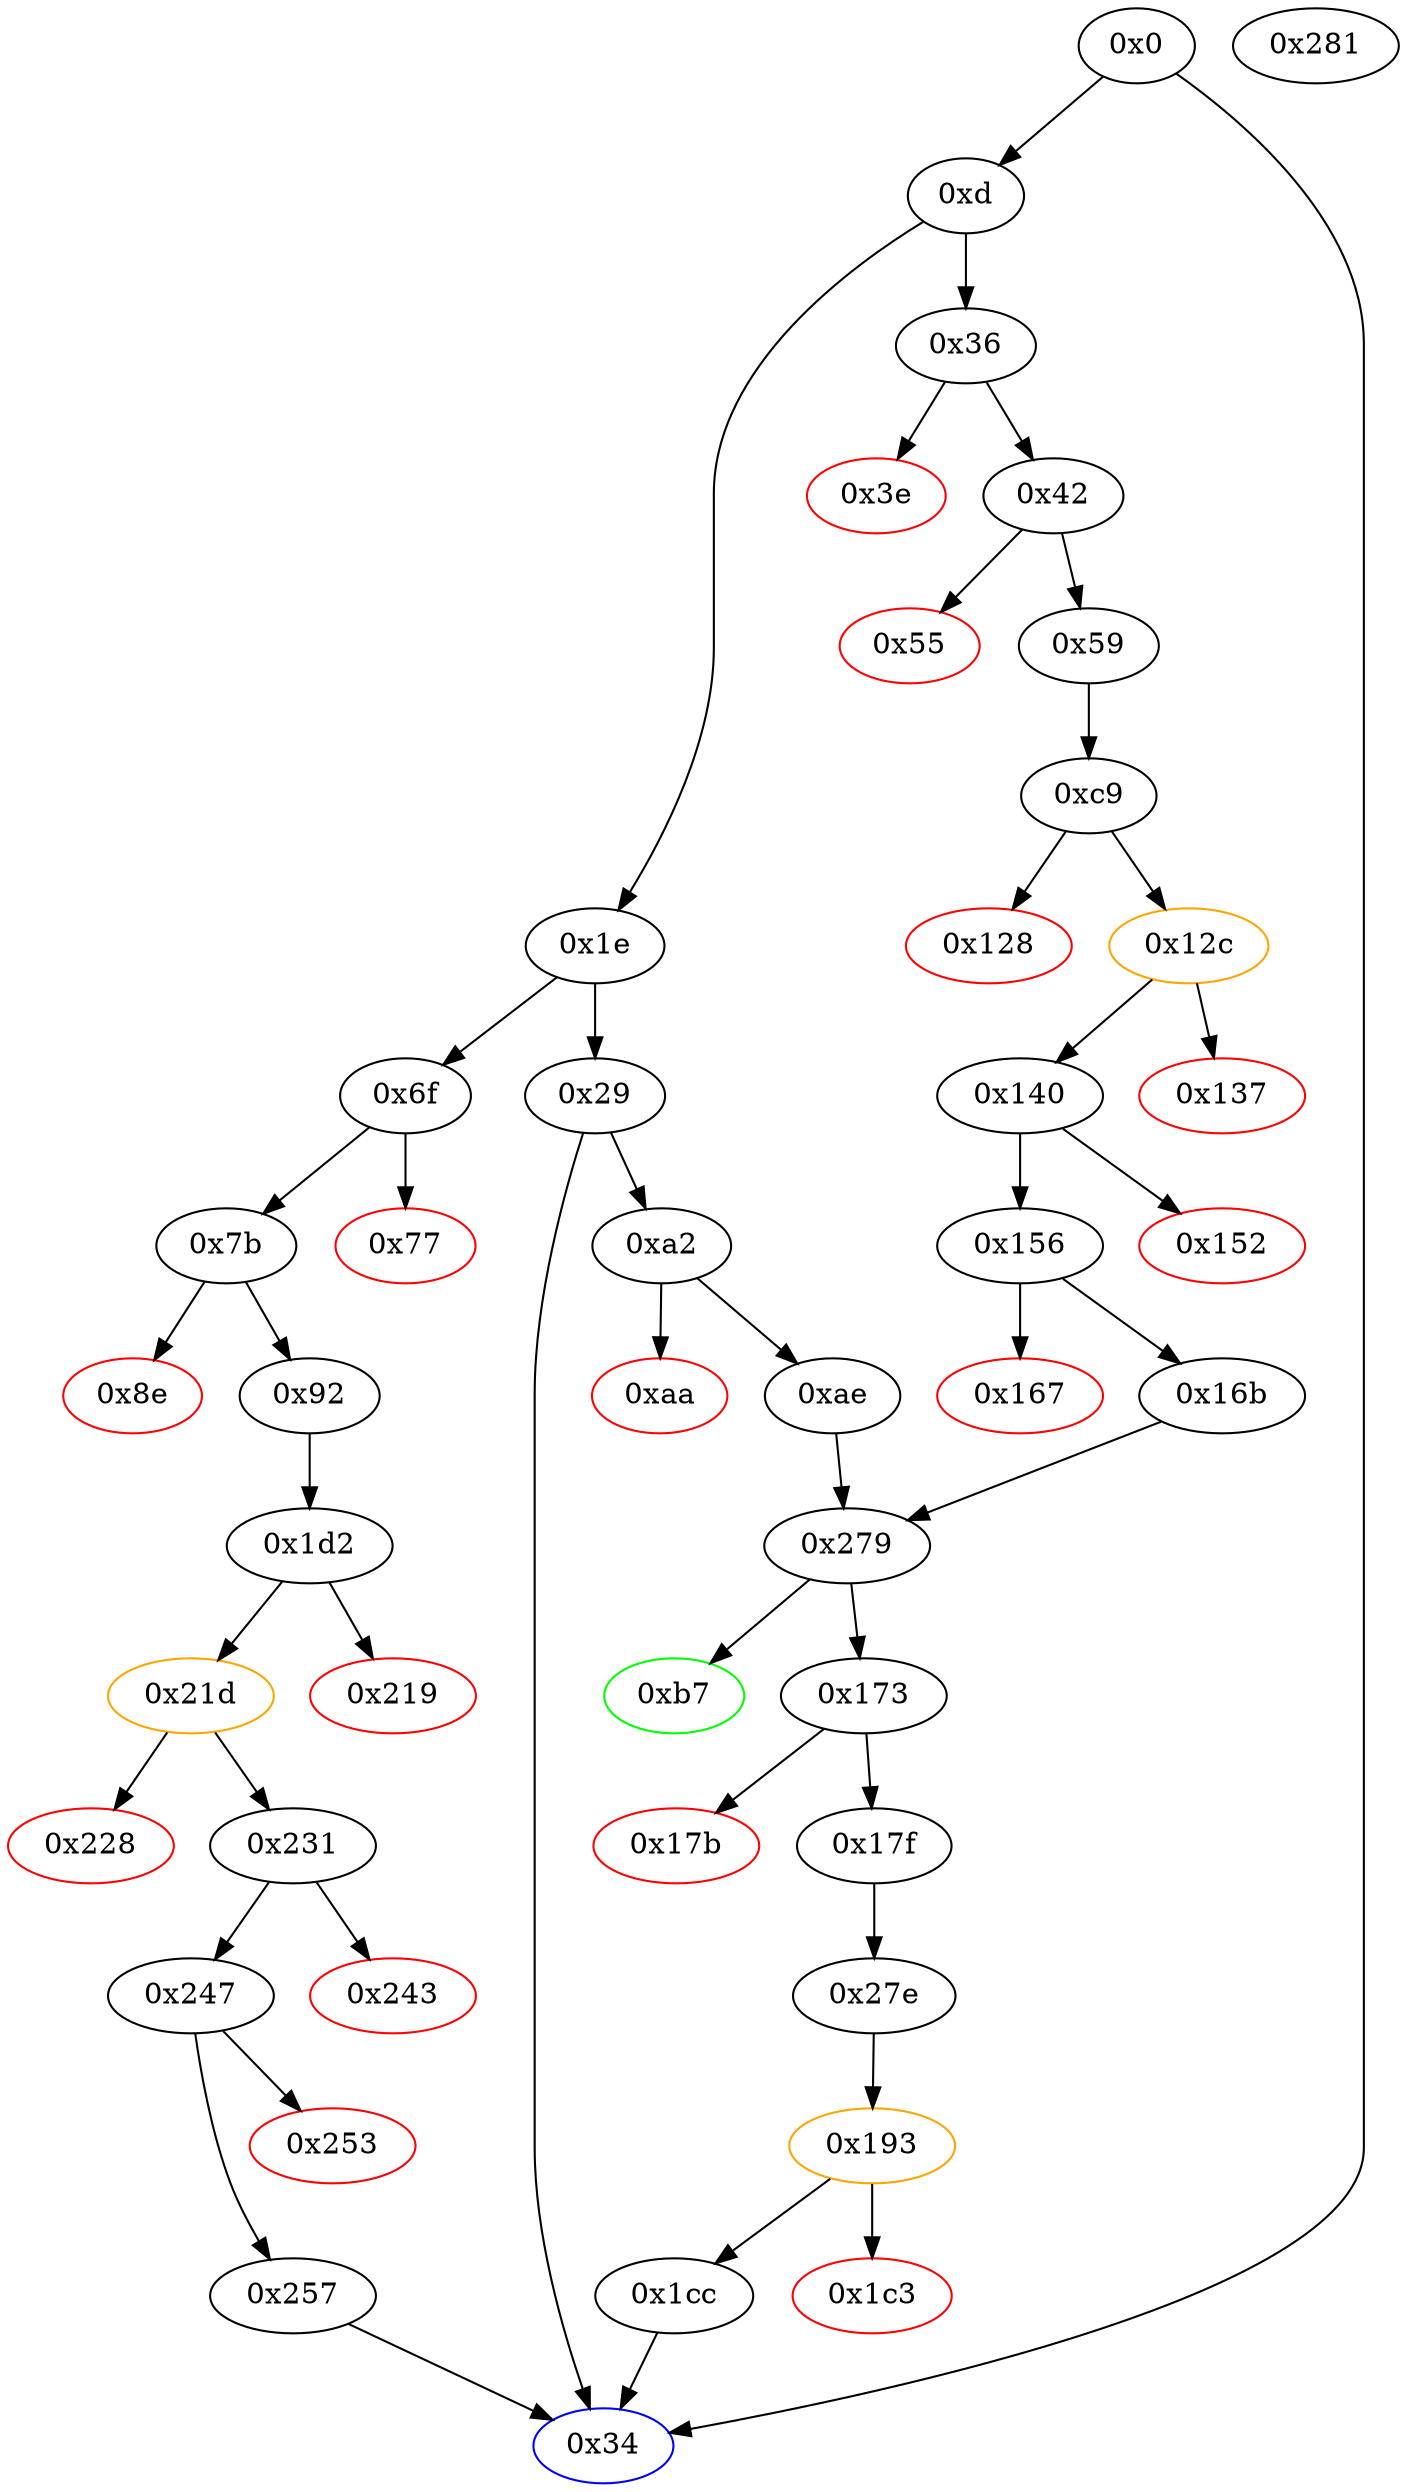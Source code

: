 strict digraph "" {
"0x77" [color=red, fillcolor=white, id="0x77", style=filled, tooltip="Block 0x77\n[0x77:0x7a]\n---\nPredecessors: [0x6f]\nSuccessors: []\n---\n0x77 PUSH1 0x0\n0x79 DUP1\n0x7a REVERT\n---\n0x77: V46 = 0x0\n0x7a: REVERT 0x0 0x0\n---\nEntry stack: [V9, V43]\nStack pops: 0\nStack additions: []\nExit stack: [V9, V43]\n\nDef sites:\nV9: {0xd.0x12}\nV43: {0x6f.0x70}\n"];
"0x137" [color=red, fillcolor=white, id="0x137", style=filled, tooltip="Block 0x137\n[0x137:0x13f]\n---\nPredecessors: [0x12c]\nSuccessors: []\n---\n0x137 RETURNDATASIZE\n0x138 PUSH1 0x0\n0x13a DUP1\n0x13b RETURNDATACOPY\n0x13c RETURNDATASIZE\n0x13d PUSH1 0x0\n0x13f REVERT\n---\n0x137: V117 = RETURNDATASIZE\n0x138: V118 = 0x0\n0x13b: RETURNDATACOPY 0x0 0x0 V117\n0x13c: V119 = RETURNDATASIZE\n0x13d: V120 = 0x0\n0x13f: REVERT 0x0 V119\n---\nEntry stack: [V9, 0x34, V32, V41, V95, V101, 0x8fe77e86, V104, V114]\nStack pops: 0\nStack additions: []\nExit stack: [V9, 0x34, V32, V41, V95, V101, 0x8fe77e86, V104, V114]\n\nDef sites:\nV9: {0xd.0x12}\n0x34: {0x42.0x44}\nV32: {0x59.0x5c}\nV41: {0x59.0x6a}\nV95: {0xc9.0x100}\nV101: {0xc9.0x10a}\n0x8fe77e86: {0xc9.0x10c}\nV104: {0xc9.0x116}\nV114: {0x12c.0x130}\n"];
"0x0" [fillcolor=white, id="0x0", style=filled, tooltip="Block 0x0\n[0x0:0xc]\n---\nPredecessors: []\nSuccessors: [0xd, 0x34]\n---\n0x0 PUSH1 0x80\n0x2 PUSH1 0x40\n0x4 MSTORE\n0x5 PUSH1 0x4\n0x7 CALLDATASIZE\n0x8 LT\n0x9 PUSH2 0x34\n0xc JUMPI\n---\n0x0: V0 = 0x80\n0x2: V1 = 0x40\n0x4: M[0x40] = 0x80\n0x5: V2 = 0x4\n0x7: V3 = CALLDATASIZE\n0x8: V4 = LT V3 0x4\n0x9: V5 = 0x34\n0xc: JUMPI 0x34 V4\n---\nEntry stack: []\nStack pops: 0\nStack additions: []\nExit stack: []\n\nDef sites:\n"];
"0x156" [fillcolor=white, id="0x156", style=filled, tooltip="Block 0x156\n[0x156:0x166]\n---\nPredecessors: [0x140]\nSuccessors: [0x167, 0x16b]\n---\n0x156 JUMPDEST\n0x157 POP\n0x158 MLOAD\n0x159 PUSH1 0x1\n0x15b PUSH1 0x1\n0x15d PUSH1 0xa0\n0x15f SHL\n0x160 SUB\n0x161 AND\n0x162 EQ\n0x163 PUSH2 0x16b\n0x166 JUMPI\n---\n0x156: JUMPDEST \n0x158: V129 = M[V122]\n0x159: V130 = 0x1\n0x15b: V131 = 0x1\n0x15d: V132 = 0xa0\n0x15f: V133 = SHL 0xa0 0x1\n0x160: V134 = SUB 0x10000000000000000000000000000000000000000 0x1\n0x161: V135 = AND 0xffffffffffffffffffffffffffffffffffffffff V129\n0x162: V136 = EQ V135 V95\n0x163: V137 = 0x16b\n0x166: JUMPI 0x16b V136\n---\nEntry stack: [V9, 0x34, V32, V41, V95, V122, V123]\nStack pops: 3\nStack additions: []\nExit stack: [V9, 0x34, V32, V41]\n\nDef sites:\nV9: {0xd.0x12}\n0x34: {0x42.0x44}\nV32: {0x59.0x5c}\nV41: {0x59.0x6a}\nV95: {0xc9.0x100}\nV122: {0x140.0x147}\nV123: {0x140.0x148}\n"];
"0xae" [fillcolor=white, id="0xae", style=filled, tooltip="Block 0xae\n[0xae:0xb6]\n---\nPredecessors: [0xa2]\nSuccessors: [0x279]\n---\n0xae JUMPDEST\n0xaf POP\n0xb0 PUSH2 0xb7\n0xb3 PUSH2 0x279\n0xb6 JUMP\n---\n0xae: JUMPDEST \n0xb0: V68 = 0xb7\n0xb3: V69 = 0x279\n0xb6: JUMP 0x279\n---\nEntry stack: [V9, V64]\nStack pops: 1\nStack additions: [0xb7]\nExit stack: [V9, 0xb7]\n\nDef sites:\nV9: {0xd.0x12}\nV64: {0xa2.0xa3}\n"];
"0xa2" [fillcolor=white, id="0xa2", style=filled, tooltip="Block 0xa2\n[0xa2:0xa9]\n---\nPredecessors: [0x29]\nSuccessors: [0xaa, 0xae]\n---\n0xa2 JUMPDEST\n0xa3 CALLVALUE\n0xa4 DUP1\n0xa5 ISZERO\n0xa6 PUSH2 0xae\n0xa9 JUMPI\n---\n0xa2: JUMPDEST \n0xa3: V64 = CALLVALUE\n0xa5: V65 = ISZERO V64\n0xa6: V66 = 0xae\n0xa9: JUMPI 0xae V65\n---\nEntry stack: [V9]\nStack pops: 0\nStack additions: [V64]\nExit stack: [V9, V64]\n\nDef sites:\nV9: {0xd.0x12}\n"];
"0xb7" [color=green, fillcolor=white, id="0xb7", style=filled, tooltip="Block 0xb7\n[0xb7:0xc8]\n---\nPredecessors: [0x279]\nSuccessors: []\n---\n0xb7 JUMPDEST\n0xb8 PUSH1 0x40\n0xba DUP1\n0xbb MLOAD\n0xbc SWAP2\n0xbd DUP3\n0xbe MSTORE\n0xbf MLOAD\n0xc0 SWAP1\n0xc1 DUP2\n0xc2 SWAP1\n0xc3 SUB\n0xc4 PUSH1 0x20\n0xc6 ADD\n0xc7 SWAP1\n0xc8 RETURN\n---\n0xb7: JUMPDEST \n0xb8: V70 = 0x40\n0xbb: V71 = M[0x40]\n0xbe: M[V71] = V243\n0xbf: V72 = M[0x40]\n0xc3: V73 = SUB V71 V72\n0xc4: V74 = 0x20\n0xc6: V75 = ADD 0x20 V73\n0xc8: RETURN V72 V75\n---\nEntry stack: [V9, 0x34, V32, S1, V243]\nStack pops: 1\nStack additions: []\nExit stack: [V9, 0x34, V32, S1]\n\nDef sites:\nV9: {0xd.0x12}\n0x34: {0x42.0x44}\nV32: {0x59.0x5c}\nS1: {0x59.0x6a, 0xd.0x12}\nV243: {0x279.0x27b}\n"];
"0x17b" [color=red, fillcolor=white, id="0x17b", style=filled, tooltip="Block 0x17b\n[0x17b:0x17e]\n---\nPredecessors: [0x173]\nSuccessors: []\n---\n0x17b PUSH1 0x0\n0x17d DUP1\n0x17e REVERT\n---\n0x17b: V144 = 0x0\n0x17e: REVERT 0x0 0x0\n---\nEntry stack: [V9, 0x34, V32, S0]\nStack pops: 0\nStack additions: []\nExit stack: [V9, 0x34, V32, S0]\n\nDef sites:\nV9: {0xd.0x12}\n0x34: {0x42.0x44}\nV32: {0x59.0x5c}\nS0: {0x59.0x6a, 0xd.0x12}\n"];
"0x34" [color=blue, fillcolor=white, id="0x34", style=filled, tooltip="Block 0x34\n[0x34:0x35]\n---\nPredecessors: [0x0, 0x29, 0x1cc, 0x257]\nSuccessors: []\n---\n0x34 JUMPDEST\n0x35 STOP\n---\n0x34: JUMPDEST \n0x35: STOP \n---\nEntry stack: [V9]\nStack pops: 0\nStack additions: []\nExit stack: [V9]\n\nDef sites:\nV9: {0xd.0x12}\n"];
"0x55" [color=red, fillcolor=white, id="0x55", style=filled, tooltip="Block 0x55\n[0x55:0x58]\n---\nPredecessors: [0x42]\nSuccessors: []\n---\n0x55 PUSH1 0x0\n0x57 DUP1\n0x58 REVERT\n---\n0x55: V31 = 0x0\n0x58: REVERT 0x0 0x0\n---\nEntry stack: [V9, 0x34, 0x4, V26]\nStack pops: 0\nStack additions: []\nExit stack: [V9, 0x34, 0x4, V26]\n\nDef sites:\nV9: {0xd.0x12}\n0x34: {0x42.0x44}\n0x4: {0x42.0x47}\nV26: {0x42.0x4b}\n"];
"0x193" [color=orange, fillcolor=white, id="0x193", style=filled, tooltip="Block 0x193\n[0x193:0x1c2]\n---\nPredecessors: [0x27e]\nSuccessors: [0x1c3, 0x1cc]\n---\n0x193 JUMPDEST\n0x194 PUSH1 0x40\n0x196 MLOAD\n0x197 SWAP1\n0x198 SWAP2\n0x199 POP\n0x19a PUSH1 0x1\n0x19c PUSH1 0x1\n0x19e PUSH1 0xa0\n0x1a0 SHL\n0x1a1 SUB\n0x1a2 DUP3\n0x1a3 AND\n0x1a4 SWAP1\n0x1a5 DUP5\n0x1a6 ISZERO\n0x1a7 PUSH2 0x8fc\n0x1aa MUL\n0x1ab SWAP1\n0x1ac DUP6\n0x1ad SWAP1\n0x1ae PUSH1 0x0\n0x1b0 DUP2\n0x1b1 DUP2\n0x1b2 DUP2\n0x1b3 DUP6\n0x1b4 DUP9\n0x1b5 DUP9\n0x1b6 CALL\n0x1b7 SWAP4\n0x1b8 POP\n0x1b9 POP\n0x1ba POP\n0x1bb POP\n0x1bc ISZERO\n0x1bd DUP1\n0x1be ISZERO\n0x1bf PUSH2 0x1cc\n0x1c2 JUMPI\n---\n0x193: JUMPDEST \n0x194: V154 = 0x40\n0x196: V155 = M[0x40]\n0x19a: V156 = 0x1\n0x19c: V157 = 0x1\n0x19e: V158 = 0xa0\n0x1a0: V159 = SHL 0xa0 0x1\n0x1a1: V160 = SUB 0x10000000000000000000000000000000000000000 0x1\n0x1a3: V161 = AND V152 0xffffffffffffffffffffffffffffffffffffffff\n0x1a6: V162 = ISZERO V32\n0x1a7: V163 = 0x8fc\n0x1aa: V164 = MUL 0x8fc V162\n0x1ae: V165 = 0x0\n0x1b6: V166 = CALL V164 V161 V32 V155 0x0 V155 0x0\n0x1bc: V167 = ISZERO V166\n0x1be: V168 = ISZERO V167\n0x1bf: V169 = 0x1cc\n0x1c2: JUMPI 0x1cc V168\n---\nEntry stack: [V9, 0x34, V32, S2, 0x0, V152]\nStack pops: 4\nStack additions: [S3, S2, S0, V167]\nExit stack: [V9, 0x34, V32, S2, V152, V167]\n\nDef sites:\nV9: {0xd.0x12}\n0x34: {0x42.0x44}\nV32: {0x59.0x5c}\nS2: {0x59.0x6a, 0xd.0x12}\n0x0: {0x17f.0x180}\nV152: {0x17f.0x18e}\n"];
"0x279" [fillcolor=white, id="0x279", style=filled, tooltip="Block 0x279\n[0x279:0x27d]\n---\nPredecessors: [0xae, 0x16b]\nSuccessors: [0xb7, 0x173]\n---\n0x279 JUMPDEST\n0x27a ADDRESS\n0x27b BALANCE\n0x27c SWAP1\n0x27d JUMP\n---\n0x279: JUMPDEST \n0x27a: V242 = ADDRESS\n0x27b: V243 = BALANCE V242\n0x27d: JUMP {0xb7, 0x173}\n---\nEntry stack: [V9, 0x34, V32, S1, {0xb7, 0x173}]\nStack pops: 1\nStack additions: [V243]\nExit stack: [V9, 0x34, V32, S1, V243]\n\nDef sites:\nV9: {0xd.0x12}\n0x34: {0x42.0x44}\nV32: {0x59.0x5c}\nS1: {0x59.0x6a, 0xd.0x12}\n{0xb7, 0x173}: {0x16b.0x16c, 0xae.0xb0}\n"];
"0xc9" [fillcolor=white, id="0xc9", style=filled, tooltip="Block 0xc9\n[0xc9:0x127]\n---\nPredecessors: [0x59]\nSuccessors: [0x128, 0x12c]\n---\n0xc9 JUMPDEST\n0xca PUSH1 0x0\n0xcc SLOAD\n0xcd PUSH1 0x40\n0xcf DUP1\n0xd0 MLOAD\n0xd1 PUSH4 0x47f3bf43\n0xd6 PUSH1 0xe1\n0xd8 SHL\n0xd9 DUP2\n0xda MSTORE\n0xdb PUSH1 0x20\n0xdd PUSH1 0x4\n0xdf DUP3\n0xe0 ADD\n0xe1 DUP2\n0xe2 SWAP1\n0xe3 MSTORE\n0xe4 PUSH1 0xa\n0xe6 PUSH1 0x24\n0xe8 DUP4\n0xe9 ADD\n0xea MSTORE\n0xeb PUSH10 0x6e65737441626f6e7573\n0xf6 PUSH1 0xb0\n0xf8 SHL\n0xf9 PUSH1 0x44\n0xfb DUP4\n0xfc ADD\n0xfd MSTORE\n0xfe SWAP2\n0xff MLOAD\n0x100 CALLER\n0x101 SWAP4\n0x102 PUSH1 0x1\n0x104 PUSH1 0x1\n0x106 PUSH1 0xa0\n0x108 SHL\n0x109 SUB\n0x10a AND\n0x10b SWAP3\n0x10c PUSH4 0x8fe77e86\n0x111 SWAP3\n0x112 PUSH1 0x64\n0x114 DUP1\n0x115 DUP3\n0x116 ADD\n0x117 SWAP4\n0x118 SWAP2\n0x119 DUP3\n0x11a SWAP1\n0x11b SUB\n0x11c ADD\n0x11d DUP2\n0x11e DUP7\n0x11f DUP1\n0x120 EXTCODESIZE\n0x121 ISZERO\n0x122 DUP1\n0x123 ISZERO\n0x124 PUSH2 0x12c\n0x127 JUMPI\n---\n0xc9: JUMPDEST \n0xca: V76 = 0x0\n0xcc: V77 = S[0x0]\n0xcd: V78 = 0x40\n0xd0: V79 = M[0x40]\n0xd1: V80 = 0x47f3bf43\n0xd6: V81 = 0xe1\n0xd8: V82 = SHL 0xe1 0x47f3bf43\n0xda: M[V79] = 0x8fe77e8600000000000000000000000000000000000000000000000000000000\n0xdb: V83 = 0x20\n0xdd: V84 = 0x4\n0xe0: V85 = ADD V79 0x4\n0xe3: M[V85] = 0x20\n0xe4: V86 = 0xa\n0xe6: V87 = 0x24\n0xe9: V88 = ADD V79 0x24\n0xea: M[V88] = 0xa\n0xeb: V89 = 0x6e65737441626f6e7573\n0xf6: V90 = 0xb0\n0xf8: V91 = SHL 0xb0 0x6e65737441626f6e7573\n0xf9: V92 = 0x44\n0xfc: V93 = ADD V79 0x44\n0xfd: M[V93] = 0x6e65737441626f6e757300000000000000000000000000000000000000000000\n0xff: V94 = M[0x40]\n0x100: V95 = CALLER\n0x102: V96 = 0x1\n0x104: V97 = 0x1\n0x106: V98 = 0xa0\n0x108: V99 = SHL 0xa0 0x1\n0x109: V100 = SUB 0x10000000000000000000000000000000000000000 0x1\n0x10a: V101 = AND 0xffffffffffffffffffffffffffffffffffffffff V77\n0x10c: V102 = 0x8fe77e86\n0x112: V103 = 0x64\n0x116: V104 = ADD V79 0x64\n0x11b: V105 = SUB V79 V94\n0x11c: V106 = ADD V105 0x64\n0x120: V107 = EXTCODESIZE V101\n0x121: V108 = ISZERO V107\n0x123: V109 = ISZERO V108\n0x124: V110 = 0x12c\n0x127: JUMPI 0x12c V109\n---\nEntry stack: [V9, 0x34, V32, V41]\nStack pops: 0\nStack additions: [V95, V101, 0x8fe77e86, V104, 0x20, V94, V106, V94, V101, V108]\nExit stack: [V9, 0x34, V32, V41, V95, V101, 0x8fe77e86, V104, 0x20, V94, V106, V94, V101, V108]\n\nDef sites:\nV9: {0xd.0x12}\n0x34: {0x42.0x44}\nV32: {0x59.0x5c}\nV41: {0x59.0x6a}\n"];
"0x257" [fillcolor=white, id="0x257", style=filled, tooltip="Block 0x257\n[0x257:0x278]\n---\nPredecessors: [0x247]\nSuccessors: [0x34]\n---\n0x257 JUMPDEST\n0x258 PUSH1 0x0\n0x25a DUP1\n0x25b SLOAD\n0x25c PUSH1 0x1\n0x25e PUSH1 0x1\n0x260 PUSH1 0xa0\n0x262 SHL\n0x263 SUB\n0x264 NOT\n0x265 AND\n0x266 PUSH1 0x1\n0x268 PUSH1 0x1\n0x26a PUSH1 0xa0\n0x26c SHL\n0x26d SUB\n0x26e SWAP3\n0x26f SWAP1\n0x270 SWAP3\n0x271 AND\n0x272 SWAP2\n0x273 SWAP1\n0x274 SWAP2\n0x275 OR\n0x276 SWAP1\n0x277 SSTORE\n0x278 JUMP\n---\n0x257: JUMPDEST \n0x258: V226 = 0x0\n0x25b: V227 = S[0x0]\n0x25c: V228 = 0x1\n0x25e: V229 = 0x1\n0x260: V230 = 0xa0\n0x262: V231 = SHL 0xa0 0x1\n0x263: V232 = SUB 0x10000000000000000000000000000000000000000 0x1\n0x264: V233 = NOT 0xffffffffffffffffffffffffffffffffffffffff\n0x265: V234 = AND 0xffffffffffffffffffffffff0000000000000000000000000000000000000000 V227\n0x266: V235 = 0x1\n0x268: V236 = 0x1\n0x26a: V237 = 0xa0\n0x26c: V238 = SHL 0xa0 0x1\n0x26d: V239 = SUB 0x10000000000000000000000000000000000000000 0x1\n0x271: V240 = AND 0xffffffffffffffffffffffffffffffffffffffff V62\n0x275: V241 = OR V240 V234\n0x277: S[0x0] = V241\n0x278: JUMP 0x34\n---\nEntry stack: [V9, 0x34, V62]\nStack pops: 2\nStack additions: []\nExit stack: [V9]\n\nDef sites:\nV9: {0xd.0x12}\n0x34: {0x7b.0x7d}\nV62: {0x92.0x9d}\n"];
"0x247" [fillcolor=white, id="0x247", style=filled, tooltip="Block 0x247\n[0x247:0x252]\n---\nPredecessors: [0x231]\nSuccessors: [0x253, 0x257]\n---\n0x247 JUMPDEST\n0x248 POP\n0x249 MLOAD\n0x24a ISZERO\n0x24b ISZERO\n0x24c PUSH1 0x1\n0x24e EQ\n0x24f PUSH2 0x257\n0x252 JUMPI\n---\n0x247: JUMPDEST \n0x249: V219 = M[V212]\n0x24a: V220 = ISZERO V219\n0x24b: V221 = ISZERO V220\n0x24c: V222 = 0x1\n0x24e: V223 = EQ 0x1 V221\n0x24f: V224 = 0x257\n0x252: JUMPI 0x257 V223\n---\nEntry stack: [V9, 0x34, V62, V212, V213]\nStack pops: 2\nStack additions: []\nExit stack: [V9, 0x34, V62]\n\nDef sites:\nV9: {0xd.0x12}\n0x34: {0x7b.0x7d}\nV62: {0x92.0x9d}\nV212: {0x231.0x238}\nV213: {0x231.0x239}\n"];
"0xd" [fillcolor=white, id="0xd", style=filled, tooltip="Block 0xd\n[0xd:0x1d]\n---\nPredecessors: [0x0]\nSuccessors: [0x1e, 0x36]\n---\n0xd PUSH1 0x0\n0xf CALLDATALOAD\n0x10 PUSH1 0xe0\n0x12 SHR\n0x13 DUP1\n0x14 PUSH4 0x985dea23\n0x19 EQ\n0x1a PUSH2 0x36\n0x1d JUMPI\n---\n0xd: V6 = 0x0\n0xf: V7 = CALLDATALOAD 0x0\n0x10: V8 = 0xe0\n0x12: V9 = SHR 0xe0 V7\n0x14: V10 = 0x985dea23\n0x19: V11 = EQ 0x985dea23 V9\n0x1a: V12 = 0x36\n0x1d: JUMPI 0x36 V11\n---\nEntry stack: []\nStack pops: 0\nStack additions: [V9]\nExit stack: [V9]\n\nDef sites:\n"];
"0x8e" [color=red, fillcolor=white, id="0x8e", style=filled, tooltip="Block 0x8e\n[0x8e:0x91]\n---\nPredecessors: [0x7b]\nSuccessors: []\n---\n0x8e PUSH1 0x0\n0x90 DUP1\n0x91 REVERT\n---\n0x8e: V55 = 0x0\n0x91: REVERT 0x0 0x0\n---\nEntry stack: [V9, 0x34, 0x4, V50]\nStack pops: 0\nStack additions: []\nExit stack: [V9, 0x34, 0x4, V50]\n\nDef sites:\nV9: {0xd.0x12}\n0x34: {0x7b.0x7d}\n0x4: {0x7b.0x80}\nV50: {0x7b.0x84}\n"];
"0x231" [fillcolor=white, id="0x231", style=filled, tooltip="Block 0x231\n[0x231:0x242]\n---\nPredecessors: [0x21d]\nSuccessors: [0x243, 0x247]\n---\n0x231 JUMPDEST\n0x232 POP\n0x233 POP\n0x234 POP\n0x235 POP\n0x236 PUSH1 0x40\n0x238 MLOAD\n0x239 RETURNDATASIZE\n0x23a PUSH1 0x20\n0x23c DUP2\n0x23d LT\n0x23e ISZERO\n0x23f PUSH2 0x247\n0x242 JUMPI\n---\n0x231: JUMPDEST \n0x236: V211 = 0x40\n0x238: V212 = M[0x40]\n0x239: V213 = RETURNDATASIZE\n0x23a: V214 = 0x20\n0x23d: V215 = LT V213 0x20\n0x23e: V216 = ISZERO V215\n0x23f: V217 = 0x247\n0x242: JUMPI 0x247 V216\n---\nEntry stack: [V9, 0x34, V62, V190, 0xa3bf06f1, V193, V204]\nStack pops: 4\nStack additions: [V212, V213]\nExit stack: [V9, 0x34, V62, V212, V213]\n\nDef sites:\nV9: {0xd.0x12}\n0x34: {0x7b.0x7d}\nV62: {0x92.0x9d}\nV190: {0x1d2.0x1f6}\n0xa3bf06f1: {0x1d2.0x1f8}\nV193: {0x1d2.0x202}\nV204: {0x21d.0x221}\n"];
"0x12c" [color=orange, fillcolor=white, id="0x12c", style=filled, tooltip="Block 0x12c\n[0x12c:0x136]\n---\nPredecessors: [0xc9]\nSuccessors: [0x137, 0x140]\n---\n0x12c JUMPDEST\n0x12d POP\n0x12e GAS\n0x12f STATICCALL\n0x130 ISZERO\n0x131 DUP1\n0x132 ISZERO\n0x133 PUSH2 0x140\n0x136 JUMPI\n---\n0x12c: JUMPDEST \n0x12e: V112 = GAS\n0x12f: V113 = STATICCALL V112 V101 V94 V106 V94 0x20\n0x130: V114 = ISZERO V113\n0x132: V115 = ISZERO V114\n0x133: V116 = 0x140\n0x136: JUMPI 0x140 V115\n---\nEntry stack: [V9, 0x34, V32, V41, V95, V101, 0x8fe77e86, V104, 0x20, V94, V106, V94, V101, V108]\nStack pops: 6\nStack additions: [V114]\nExit stack: [V9, 0x34, V32, V41, V95, V101, 0x8fe77e86, V104, V114]\n\nDef sites:\nV9: {0xd.0x12}\n0x34: {0x42.0x44}\nV32: {0x59.0x5c}\nV41: {0x59.0x6a}\nV95: {0xc9.0x100}\nV101: {0xc9.0x10a}\n0x8fe77e86: {0xc9.0x10c}\nV104: {0xc9.0x116}\n0x20: {0xc9.0xdb}\nV94: {0xc9.0xff}\nV106: {0xc9.0x11c}\nV94: {0xc9.0xff}\nV101: {0xc9.0x10a}\nV108: {0xc9.0x121}\n"];
"0x1d2" [fillcolor=white, id="0x1d2", style=filled, tooltip="Block 0x1d2\n[0x1d2:0x218]\n---\nPredecessors: [0x92]\nSuccessors: [0x219, 0x21d]\n---\n0x1d2 JUMPDEST\n0x1d3 PUSH1 0x0\n0x1d5 SLOAD\n0x1d6 PUSH1 0x40\n0x1d8 DUP1\n0x1d9 MLOAD\n0x1da PUSH4 0xa3bf06f1\n0x1df PUSH1 0xe0\n0x1e1 SHL\n0x1e2 DUP2\n0x1e3 MSTORE\n0x1e4 CALLER\n0x1e5 PUSH1 0x4\n0x1e7 DUP3\n0x1e8 ADD\n0x1e9 MSTORE\n0x1ea SWAP1\n0x1eb MLOAD\n0x1ec PUSH1 0x1\n0x1ee PUSH1 0x1\n0x1f0 PUSH1 0xa0\n0x1f2 SHL\n0x1f3 SUB\n0x1f4 SWAP1\n0x1f5 SWAP3\n0x1f6 AND\n0x1f7 SWAP2\n0x1f8 PUSH4 0xa3bf06f1\n0x1fd SWAP2\n0x1fe PUSH1 0x24\n0x200 DUP1\n0x201 DUP3\n0x202 ADD\n0x203 SWAP3\n0x204 PUSH1 0x20\n0x206 SWAP3\n0x207 SWAP1\n0x208 SWAP2\n0x209 SWAP1\n0x20a DUP3\n0x20b SWAP1\n0x20c SUB\n0x20d ADD\n0x20e DUP2\n0x20f DUP7\n0x210 DUP1\n0x211 EXTCODESIZE\n0x212 ISZERO\n0x213 DUP1\n0x214 ISZERO\n0x215 PUSH2 0x21d\n0x218 JUMPI\n---\n0x1d2: JUMPDEST \n0x1d3: V174 = 0x0\n0x1d5: V175 = S[0x0]\n0x1d6: V176 = 0x40\n0x1d9: V177 = M[0x40]\n0x1da: V178 = 0xa3bf06f1\n0x1df: V179 = 0xe0\n0x1e1: V180 = SHL 0xe0 0xa3bf06f1\n0x1e3: M[V177] = 0xa3bf06f100000000000000000000000000000000000000000000000000000000\n0x1e4: V181 = CALLER\n0x1e5: V182 = 0x4\n0x1e8: V183 = ADD V177 0x4\n0x1e9: M[V183] = V181\n0x1eb: V184 = M[0x40]\n0x1ec: V185 = 0x1\n0x1ee: V186 = 0x1\n0x1f0: V187 = 0xa0\n0x1f2: V188 = SHL 0xa0 0x1\n0x1f3: V189 = SUB 0x10000000000000000000000000000000000000000 0x1\n0x1f6: V190 = AND V175 0xffffffffffffffffffffffffffffffffffffffff\n0x1f8: V191 = 0xa3bf06f1\n0x1fe: V192 = 0x24\n0x202: V193 = ADD V177 0x24\n0x204: V194 = 0x20\n0x20c: V195 = SUB V177 V184\n0x20d: V196 = ADD V195 0x24\n0x211: V197 = EXTCODESIZE V190\n0x212: V198 = ISZERO V197\n0x214: V199 = ISZERO V198\n0x215: V200 = 0x21d\n0x218: JUMPI 0x21d V199\n---\nEntry stack: [V9, 0x34, V62]\nStack pops: 0\nStack additions: [V190, 0xa3bf06f1, V193, 0x20, V184, V196, V184, V190, V198]\nExit stack: [V9, 0x34, V62, V190, 0xa3bf06f1, V193, 0x20, V184, V196, V184, V190, V198]\n\nDef sites:\nV9: {0xd.0x12}\n0x34: {0x7b.0x7d}\nV62: {0x92.0x9d}\n"];
"0x1c3" [color=red, fillcolor=white, id="0x1c3", style=filled, tooltip="Block 0x1c3\n[0x1c3:0x1cb]\n---\nPredecessors: [0x193]\nSuccessors: []\n---\n0x1c3 RETURNDATASIZE\n0x1c4 PUSH1 0x0\n0x1c6 DUP1\n0x1c7 RETURNDATACOPY\n0x1c8 RETURNDATASIZE\n0x1c9 PUSH1 0x0\n0x1cb REVERT\n---\n0x1c3: V170 = RETURNDATASIZE\n0x1c4: V171 = 0x0\n0x1c7: RETURNDATACOPY 0x0 0x0 V170\n0x1c8: V172 = RETURNDATASIZE\n0x1c9: V173 = 0x0\n0x1cb: REVERT 0x0 V172\n---\nEntry stack: [V9, 0x34, V32, S2, V152, V167]\nStack pops: 0\nStack additions: []\nExit stack: [V9, 0x34, V32, S2, V152, V167]\n\nDef sites:\nV9: {0xd.0x12}\n0x34: {0x42.0x44}\nV32: {0x59.0x5c}\nS2: {0x59.0x6a, 0xd.0x12}\nV152: {0x17f.0x18e}\nV167: {0x193.0x1bc}\n"];
"0x7b" [fillcolor=white, id="0x7b", style=filled, tooltip="Block 0x7b\n[0x7b:0x8d]\n---\nPredecessors: [0x6f]\nSuccessors: [0x8e, 0x92]\n---\n0x7b JUMPDEST\n0x7c POP\n0x7d PUSH2 0x34\n0x80 PUSH1 0x4\n0x82 DUP1\n0x83 CALLDATASIZE\n0x84 SUB\n0x85 PUSH1 0x20\n0x87 DUP2\n0x88 LT\n0x89 ISZERO\n0x8a PUSH2 0x92\n0x8d JUMPI\n---\n0x7b: JUMPDEST \n0x7d: V47 = 0x34\n0x80: V48 = 0x4\n0x83: V49 = CALLDATASIZE\n0x84: V50 = SUB V49 0x4\n0x85: V51 = 0x20\n0x88: V52 = LT V50 0x20\n0x89: V53 = ISZERO V52\n0x8a: V54 = 0x92\n0x8d: JUMPI 0x92 V53\n---\nEntry stack: [V9, V43]\nStack pops: 1\nStack additions: [0x34, 0x4, V50]\nExit stack: [V9, 0x34, 0x4, V50]\n\nDef sites:\nV9: {0xd.0x12}\nV43: {0x6f.0x70}\n"];
"0x219" [color=red, fillcolor=white, id="0x219", style=filled, tooltip="Block 0x219\n[0x219:0x21c]\n---\nPredecessors: [0x1d2]\nSuccessors: []\n---\n0x219 PUSH1 0x0\n0x21b DUP1\n0x21c REVERT\n---\n0x219: V201 = 0x0\n0x21c: REVERT 0x0 0x0\n---\nEntry stack: [V9, 0x34, V62, V190, 0xa3bf06f1, V193, 0x20, V184, V196, V184, V190, V198]\nStack pops: 0\nStack additions: []\nExit stack: [V9, 0x34, V62, V190, 0xa3bf06f1, V193, 0x20, V184, V196, V184, V190, V198]\n\nDef sites:\nV9: {0xd.0x12}\n0x34: {0x7b.0x7d}\nV62: {0x92.0x9d}\nV190: {0x1d2.0x1f6}\n0xa3bf06f1: {0x1d2.0x1f8}\nV193: {0x1d2.0x202}\n0x20: {0x1d2.0x204}\nV184: {0x1d2.0x1eb}\nV196: {0x1d2.0x20d}\nV184: {0x1d2.0x1eb}\nV190: {0x1d2.0x1f6}\nV198: {0x1d2.0x212}\n"];
"0x16b" [fillcolor=white, id="0x16b", style=filled, tooltip="Block 0x16b\n[0x16b:0x172]\n---\nPredecessors: [0x156]\nSuccessors: [0x279]\n---\n0x16b JUMPDEST\n0x16c PUSH2 0x173\n0x16f PUSH2 0x279\n0x172 JUMP\n---\n0x16b: JUMPDEST \n0x16c: V139 = 0x173\n0x16f: V140 = 0x279\n0x172: JUMP 0x279\n---\nEntry stack: [V9, 0x34, V32, V41]\nStack pops: 0\nStack additions: [0x173]\nExit stack: [V9, 0x34, V32, V41, 0x173]\n\nDef sites:\nV9: {0xd.0x12}\n0x34: {0x42.0x44}\nV32: {0x59.0x5c}\nV41: {0x59.0x6a}\n"];
"0x17f" [fillcolor=white, id="0x17f", style=filled, tooltip="Block 0x17f\n[0x17f:0x192]\n---\nPredecessors: [0x173]\nSuccessors: [0x27e]\n---\n0x17f JUMPDEST\n0x180 PUSH1 0x0\n0x182 PUSH2 0x193\n0x185 DUP3\n0x186 PUSH1 0x1\n0x188 PUSH1 0x1\n0x18a PUSH1 0xa0\n0x18c SHL\n0x18d SUB\n0x18e AND\n0x18f PUSH2 0x27e\n0x192 JUMP\n---\n0x17f: JUMPDEST \n0x180: V145 = 0x0\n0x182: V146 = 0x193\n0x186: V147 = 0x1\n0x188: V148 = 0x1\n0x18a: V149 = 0xa0\n0x18c: V150 = SHL 0xa0 0x1\n0x18d: V151 = SUB 0x10000000000000000000000000000000000000000 0x1\n0x18e: V152 = AND 0xffffffffffffffffffffffffffffffffffffffff S0\n0x18f: V153 = 0x27e\n0x192: JUMP 0x27e\n---\nEntry stack: [V9, 0x34, V32, S0]\nStack pops: 1\nStack additions: [S0, 0x0, 0x193, V152]\nExit stack: [V9, 0x34, V32, S0, 0x0, 0x193, V152]\n\nDef sites:\nV9: {0xd.0x12}\n0x34: {0x42.0x44}\nV32: {0x59.0x5c}\nS0: {0x59.0x6a, 0xd.0x12}\n"];
"0x253" [color=red, fillcolor=white, id="0x253", style=filled, tooltip="Block 0x253\n[0x253:0x256]\n---\nPredecessors: [0x247]\nSuccessors: []\n---\n0x253 PUSH1 0x0\n0x255 DUP1\n0x256 REVERT\n---\n0x253: V225 = 0x0\n0x256: REVERT 0x0 0x0\n---\nEntry stack: [V9, 0x34, V62]\nStack pops: 0\nStack additions: []\nExit stack: [V9, 0x34, V62]\n\nDef sites:\nV9: {0xd.0x12}\n0x34: {0x7b.0x7d}\nV62: {0x92.0x9d}\n"];
"0x6f" [fillcolor=white, id="0x6f", style=filled, tooltip="Block 0x6f\n[0x6f:0x76]\n---\nPredecessors: [0x1e]\nSuccessors: [0x77, 0x7b]\n---\n0x6f JUMPDEST\n0x70 CALLVALUE\n0x71 DUP1\n0x72 ISZERO\n0x73 PUSH2 0x7b\n0x76 JUMPI\n---\n0x6f: JUMPDEST \n0x70: V43 = CALLVALUE\n0x72: V44 = ISZERO V43\n0x73: V45 = 0x7b\n0x76: JUMPI 0x7b V44\n---\nEntry stack: [V9]\nStack pops: 0\nStack additions: [V43]\nExit stack: [V9, V43]\n\nDef sites:\nV9: {0xd.0x12}\n"];
"0x152" [color=red, fillcolor=white, id="0x152", style=filled, tooltip="Block 0x152\n[0x152:0x155]\n---\nPredecessors: [0x140]\nSuccessors: []\n---\n0x152 PUSH1 0x0\n0x154 DUP1\n0x155 REVERT\n---\n0x152: V128 = 0x0\n0x155: REVERT 0x0 0x0\n---\nEntry stack: [V9, 0x34, V32, V41, V95, V122, V123]\nStack pops: 0\nStack additions: []\nExit stack: [V9, 0x34, V32, V41, V95, V122, V123]\n\nDef sites:\nV9: {0xd.0x12}\n0x34: {0x42.0x44}\nV32: {0x59.0x5c}\nV41: {0x59.0x6a}\nV95: {0xc9.0x100}\nV122: {0x140.0x147}\nV123: {0x140.0x148}\n"];
"0x92" [fillcolor=white, id="0x92", style=filled, tooltip="Block 0x92\n[0x92:0xa1]\n---\nPredecessors: [0x7b]\nSuccessors: [0x1d2]\n---\n0x92 JUMPDEST\n0x93 POP\n0x94 CALLDATALOAD\n0x95 PUSH1 0x1\n0x97 PUSH1 0x1\n0x99 PUSH1 0xa0\n0x9b SHL\n0x9c SUB\n0x9d AND\n0x9e PUSH2 0x1d2\n0xa1 JUMP\n---\n0x92: JUMPDEST \n0x94: V56 = CALLDATALOAD 0x4\n0x95: V57 = 0x1\n0x97: V58 = 0x1\n0x99: V59 = 0xa0\n0x9b: V60 = SHL 0xa0 0x1\n0x9c: V61 = SUB 0x10000000000000000000000000000000000000000 0x1\n0x9d: V62 = AND 0xffffffffffffffffffffffffffffffffffffffff V56\n0x9e: V63 = 0x1d2\n0xa1: JUMP 0x1d2\n---\nEntry stack: [V9, 0x34, 0x4, V50]\nStack pops: 2\nStack additions: [V62]\nExit stack: [V9, 0x34, V62]\n\nDef sites:\nV9: {0xd.0x12}\n0x34: {0x7b.0x7d}\n0x4: {0x7b.0x80}\nV50: {0x7b.0x84}\n"];
"0x167" [color=red, fillcolor=white, id="0x167", style=filled, tooltip="Block 0x167\n[0x167:0x16a]\n---\nPredecessors: [0x156]\nSuccessors: []\n---\n0x167 PUSH1 0x0\n0x169 DUP1\n0x16a REVERT\n---\n0x167: V138 = 0x0\n0x16a: REVERT 0x0 0x0\n---\nEntry stack: [V9, 0x34, V32, V41]\nStack pops: 0\nStack additions: []\nExit stack: [V9, 0x34, V32, V41]\n\nDef sites:\nV9: {0xd.0x12}\n0x34: {0x42.0x44}\nV32: {0x59.0x5c}\nV41: {0x59.0x6a}\n"];
"0x3e" [color=red, fillcolor=white, id="0x3e", style=filled, tooltip="Block 0x3e\n[0x3e:0x41]\n---\nPredecessors: [0x36]\nSuccessors: []\n---\n0x3e PUSH1 0x0\n0x40 DUP1\n0x41 REVERT\n---\n0x3e: V22 = 0x0\n0x41: REVERT 0x0 0x0\n---\nEntry stack: [V9, V19]\nStack pops: 0\nStack additions: []\nExit stack: [V9, V19]\n\nDef sites:\nV9: {0xd.0x12}\nV19: {0x36.0x37}\n"];
"0x29" [fillcolor=white, id="0x29", style=filled, tooltip="Block 0x29\n[0x29:0x33]\n---\nPredecessors: [0x1e]\nSuccessors: [0x34, 0xa2]\n---\n0x29 DUP1\n0x2a PUSH4 0xcebe2697\n0x2f EQ\n0x30 PUSH2 0xa2\n0x33 JUMPI\n---\n0x2a: V16 = 0xcebe2697\n0x2f: V17 = EQ 0xcebe2697 V9\n0x30: V18 = 0xa2\n0x33: JUMPI 0xa2 V17\n---\nEntry stack: [V9]\nStack pops: 1\nStack additions: [S0]\nExit stack: [V9]\n\nDef sites:\nV9: {0xd.0x12}\n"];
"0x1e" [fillcolor=white, id="0x1e", style=filled, tooltip="Block 0x1e\n[0x1e:0x28]\n---\nPredecessors: [0xd]\nSuccessors: [0x29, 0x6f]\n---\n0x1e DUP1\n0x1f PUSH4 0xa781e7f8\n0x24 EQ\n0x25 PUSH2 0x6f\n0x28 JUMPI\n---\n0x1f: V13 = 0xa781e7f8\n0x24: V14 = EQ 0xa781e7f8 V9\n0x25: V15 = 0x6f\n0x28: JUMPI 0x6f V14\n---\nEntry stack: [V9]\nStack pops: 1\nStack additions: [S0]\nExit stack: [V9]\n\nDef sites:\nV9: {0xd.0x12}\n"];
"0x42" [fillcolor=white, id="0x42", style=filled, tooltip="Block 0x42\n[0x42:0x54]\n---\nPredecessors: [0x36]\nSuccessors: [0x55, 0x59]\n---\n0x42 JUMPDEST\n0x43 POP\n0x44 PUSH2 0x34\n0x47 PUSH1 0x4\n0x49 DUP1\n0x4a CALLDATASIZE\n0x4b SUB\n0x4c PUSH1 0x40\n0x4e DUP2\n0x4f LT\n0x50 ISZERO\n0x51 PUSH2 0x59\n0x54 JUMPI\n---\n0x42: JUMPDEST \n0x44: V23 = 0x34\n0x47: V24 = 0x4\n0x4a: V25 = CALLDATASIZE\n0x4b: V26 = SUB V25 0x4\n0x4c: V27 = 0x40\n0x4f: V28 = LT V26 0x40\n0x50: V29 = ISZERO V28\n0x51: V30 = 0x59\n0x54: JUMPI 0x59 V29\n---\nEntry stack: [V9, V19]\nStack pops: 1\nStack additions: [0x34, 0x4, V26]\nExit stack: [V9, 0x34, 0x4, V26]\n\nDef sites:\nV9: {0xd.0x12}\nV19: {0x36.0x37}\n"];
"0x59" [fillcolor=white, id="0x59", style=filled, tooltip="Block 0x59\n[0x59:0x6e]\n---\nPredecessors: [0x42]\nSuccessors: [0xc9]\n---\n0x59 JUMPDEST\n0x5a POP\n0x5b DUP1\n0x5c CALLDATALOAD\n0x5d SWAP1\n0x5e PUSH1 0x20\n0x60 ADD\n0x61 CALLDATALOAD\n0x62 PUSH1 0x1\n0x64 PUSH1 0x1\n0x66 PUSH1 0xa0\n0x68 SHL\n0x69 SUB\n0x6a AND\n0x6b PUSH2 0xc9\n0x6e JUMP\n---\n0x59: JUMPDEST \n0x5c: V32 = CALLDATALOAD 0x4\n0x5e: V33 = 0x20\n0x60: V34 = ADD 0x20 0x4\n0x61: V35 = CALLDATALOAD 0x24\n0x62: V36 = 0x1\n0x64: V37 = 0x1\n0x66: V38 = 0xa0\n0x68: V39 = SHL 0xa0 0x1\n0x69: V40 = SUB 0x10000000000000000000000000000000000000000 0x1\n0x6a: V41 = AND 0xffffffffffffffffffffffffffffffffffffffff V35\n0x6b: V42 = 0xc9\n0x6e: JUMP 0xc9\n---\nEntry stack: [V9, 0x34, 0x4, V26]\nStack pops: 2\nStack additions: [V32, V41]\nExit stack: [V9, 0x34, V32, V41]\n\nDef sites:\nV9: {0xd.0x12}\n0x34: {0x42.0x44}\n0x4: {0x42.0x47}\nV26: {0x42.0x4b}\n"];
"0xaa" [color=red, fillcolor=white, id="0xaa", style=filled, tooltip="Block 0xaa\n[0xaa:0xad]\n---\nPredecessors: [0xa2]\nSuccessors: []\n---\n0xaa PUSH1 0x0\n0xac DUP1\n0xad REVERT\n---\n0xaa: V67 = 0x0\n0xad: REVERT 0x0 0x0\n---\nEntry stack: [V9, V64]\nStack pops: 0\nStack additions: []\nExit stack: [V9, V64]\n\nDef sites:\nV9: {0xd.0x12}\nV64: {0xa2.0xa3}\n"];
"0x281" [fillcolor=white, id="0x281", style=filled, tooltip="Block 0x281\n[0x281:0x2bd]\n---\nPredecessors: []\nSuccessors: []\n---\n0x281 INVALID\n0x282 LOG2\n0x283 PUSH6 0x627a7a723158\n0x28a SHA3\n0x28b MISSING 0xc4\n0x28c DUP9\n0x28d EXP\n0x28e MISSING 0xd6\n0x28f MISSING 0x2c\n0x290 MISSING 0x49\n0x291 PUSH1 0x96\n0x293 MISSING 0x4b\n0x294 AND\n0x295 SWAP6\n0x296 CODECOPY\n0x297 PUSH21 0x42c39298fb7992e7edb386e2185f02438b40d76473\n0x2ad PUSH16 0x6c634300050c0032\n---\n0x281: INVALID \n0x282: LOG S0 S1 S2 S3\n0x283: V244 = 0x627a7a723158\n0x28a: V245 = SHA3 0x627a7a723158 S4\n0x28b: MISSING 0xc4\n0x28d: V246 = EXP S8 S0\n0x28e: MISSING 0xd6\n0x28f: MISSING 0x2c\n0x290: MISSING 0x49\n0x291: V247 = 0x96\n0x293: MISSING 0x4b\n0x294: V248 = AND S0 S1\n0x296: CODECOPY S7 S2 S3\n0x297: V249 = 0x42c39298fb7992e7edb386e2185f02438b40d76473\n0x2ad: V250 = 0x6c634300050c0032\n---\nEntry stack: []\nStack pops: 0\nStack additions: [V245, V246, S1, S2, S3, S4, S5, S6, S7, S8, 0x96, 0x6c634300050c0032, 0x42c39298fb7992e7edb386e2185f02438b40d76473, S4, S5, S6, V248]\nExit stack: []\n\nDef sites:\n"];
"0x128" [color=red, fillcolor=white, id="0x128", style=filled, tooltip="Block 0x128\n[0x128:0x12b]\n---\nPredecessors: [0xc9]\nSuccessors: []\n---\n0x128 PUSH1 0x0\n0x12a DUP1\n0x12b REVERT\n---\n0x128: V111 = 0x0\n0x12b: REVERT 0x0 0x0\n---\nEntry stack: [V9, 0x34, V32, V41, V95, V101, 0x8fe77e86, V104, 0x20, V94, V106, V94, V101, V108]\nStack pops: 0\nStack additions: []\nExit stack: [V9, 0x34, V32, V41, V95, V101, 0x8fe77e86, V104, 0x20, V94, V106, V94, V101, V108]\n\nDef sites:\nV9: {0xd.0x12}\n0x34: {0x42.0x44}\nV32: {0x59.0x5c}\nV41: {0x59.0x6a}\nV95: {0xc9.0x100}\nV101: {0xc9.0x10a}\n0x8fe77e86: {0xc9.0x10c}\nV104: {0xc9.0x116}\n0x20: {0xc9.0xdb}\nV94: {0xc9.0xff}\nV106: {0xc9.0x11c}\nV94: {0xc9.0xff}\nV101: {0xc9.0x10a}\nV108: {0xc9.0x121}\n"];
"0x36" [fillcolor=white, id="0x36", style=filled, tooltip="Block 0x36\n[0x36:0x3d]\n---\nPredecessors: [0xd]\nSuccessors: [0x3e, 0x42]\n---\n0x36 JUMPDEST\n0x37 CALLVALUE\n0x38 DUP1\n0x39 ISZERO\n0x3a PUSH2 0x42\n0x3d JUMPI\n---\n0x36: JUMPDEST \n0x37: V19 = CALLVALUE\n0x39: V20 = ISZERO V19\n0x3a: V21 = 0x42\n0x3d: JUMPI 0x42 V20\n---\nEntry stack: [V9]\nStack pops: 0\nStack additions: [V19]\nExit stack: [V9, V19]\n\nDef sites:\nV9: {0xd.0x12}\n"];
"0x243" [color=red, fillcolor=white, id="0x243", style=filled, tooltip="Block 0x243\n[0x243:0x246]\n---\nPredecessors: [0x231]\nSuccessors: []\n---\n0x243 PUSH1 0x0\n0x245 DUP1\n0x246 REVERT\n---\n0x243: V218 = 0x0\n0x246: REVERT 0x0 0x0\n---\nEntry stack: [V9, 0x34, V62, V212, V213]\nStack pops: 0\nStack additions: []\nExit stack: [V9, 0x34, V62, V212, V213]\n\nDef sites:\nV9: {0xd.0x12}\n0x34: {0x7b.0x7d}\nV62: {0x92.0x9d}\nV212: {0x231.0x238}\nV213: {0x231.0x239}\n"];
"0x27e" [fillcolor=white, id="0x27e", style=filled, tooltip="Block 0x27e\n[0x27e:0x280]\n---\nPredecessors: [0x17f]\nSuccessors: [0x193]\n---\n0x27e JUMPDEST\n0x27f SWAP1\n0x280 JUMP\n---\n0x27e: JUMPDEST \n0x280: JUMP 0x193\n---\nEntry stack: [V9, 0x34, V32, S3, 0x0, 0x193, V152]\nStack pops: 2\nStack additions: [S0]\nExit stack: [V9, 0x34, V32, S3, 0x0, V152]\n\nDef sites:\nV9: {0xd.0x12}\n0x34: {0x42.0x44}\nV32: {0x59.0x5c}\nS3: {0x59.0x6a, 0xd.0x12}\n0x0: {0x17f.0x180}\n0x193: {0x17f.0x182}\nV152: {0x17f.0x18e}\n"];
"0x228" [color=red, fillcolor=white, id="0x228", style=filled, tooltip="Block 0x228\n[0x228:0x230]\n---\nPredecessors: [0x21d]\nSuccessors: []\n---\n0x228 RETURNDATASIZE\n0x229 PUSH1 0x0\n0x22b DUP1\n0x22c RETURNDATACOPY\n0x22d RETURNDATASIZE\n0x22e PUSH1 0x0\n0x230 REVERT\n---\n0x228: V207 = RETURNDATASIZE\n0x229: V208 = 0x0\n0x22c: RETURNDATACOPY 0x0 0x0 V207\n0x22d: V209 = RETURNDATASIZE\n0x22e: V210 = 0x0\n0x230: REVERT 0x0 V209\n---\nEntry stack: [V9, 0x34, V62, V190, 0xa3bf06f1, V193, V204]\nStack pops: 0\nStack additions: []\nExit stack: [V9, 0x34, V62, V190, 0xa3bf06f1, V193, V204]\n\nDef sites:\nV9: {0xd.0x12}\n0x34: {0x7b.0x7d}\nV62: {0x92.0x9d}\nV190: {0x1d2.0x1f6}\n0xa3bf06f1: {0x1d2.0x1f8}\nV193: {0x1d2.0x202}\nV204: {0x21d.0x221}\n"];
"0x21d" [color=orange, fillcolor=white, id="0x21d", style=filled, tooltip="Block 0x21d\n[0x21d:0x227]\n---\nPredecessors: [0x1d2]\nSuccessors: [0x228, 0x231]\n---\n0x21d JUMPDEST\n0x21e POP\n0x21f GAS\n0x220 STATICCALL\n0x221 ISZERO\n0x222 DUP1\n0x223 ISZERO\n0x224 PUSH2 0x231\n0x227 JUMPI\n---\n0x21d: JUMPDEST \n0x21f: V202 = GAS\n0x220: V203 = STATICCALL V202 V190 V184 V196 V184 0x20\n0x221: V204 = ISZERO V203\n0x223: V205 = ISZERO V204\n0x224: V206 = 0x231\n0x227: JUMPI 0x231 V205\n---\nEntry stack: [V9, 0x34, V62, V190, 0xa3bf06f1, V193, 0x20, V184, V196, V184, V190, V198]\nStack pops: 6\nStack additions: [V204]\nExit stack: [V9, 0x34, V62, V190, 0xa3bf06f1, V193, V204]\n\nDef sites:\nV9: {0xd.0x12}\n0x34: {0x7b.0x7d}\nV62: {0x92.0x9d}\nV190: {0x1d2.0x1f6}\n0xa3bf06f1: {0x1d2.0x1f8}\nV193: {0x1d2.0x202}\n0x20: {0x1d2.0x204}\nV184: {0x1d2.0x1eb}\nV196: {0x1d2.0x20d}\nV184: {0x1d2.0x1eb}\nV190: {0x1d2.0x1f6}\nV198: {0x1d2.0x212}\n"];
"0x140" [fillcolor=white, id="0x140", style=filled, tooltip="Block 0x140\n[0x140:0x151]\n---\nPredecessors: [0x12c]\nSuccessors: [0x152, 0x156]\n---\n0x140 JUMPDEST\n0x141 POP\n0x142 POP\n0x143 POP\n0x144 POP\n0x145 PUSH1 0x40\n0x147 MLOAD\n0x148 RETURNDATASIZE\n0x149 PUSH1 0x20\n0x14b DUP2\n0x14c LT\n0x14d ISZERO\n0x14e PUSH2 0x156\n0x151 JUMPI\n---\n0x140: JUMPDEST \n0x145: V121 = 0x40\n0x147: V122 = M[0x40]\n0x148: V123 = RETURNDATASIZE\n0x149: V124 = 0x20\n0x14c: V125 = LT V123 0x20\n0x14d: V126 = ISZERO V125\n0x14e: V127 = 0x156\n0x151: JUMPI 0x156 V126\n---\nEntry stack: [V9, 0x34, V32, V41, V95, V101, 0x8fe77e86, V104, V114]\nStack pops: 4\nStack additions: [V122, V123]\nExit stack: [V9, 0x34, V32, V41, V95, V122, V123]\n\nDef sites:\nV9: {0xd.0x12}\n0x34: {0x42.0x44}\nV32: {0x59.0x5c}\nV41: {0x59.0x6a}\nV95: {0xc9.0x100}\nV101: {0xc9.0x10a}\n0x8fe77e86: {0xc9.0x10c}\nV104: {0xc9.0x116}\nV114: {0x12c.0x130}\n"];
"0x173" [fillcolor=white, id="0x173", style=filled, tooltip="Block 0x173\n[0x173:0x17a]\n---\nPredecessors: [0x279]\nSuccessors: [0x17b, 0x17f]\n---\n0x173 JUMPDEST\n0x174 DUP3\n0x175 GT\n0x176 ISZERO\n0x177 PUSH2 0x17f\n0x17a JUMPI\n---\n0x173: JUMPDEST \n0x175: V141 = GT V32 V243\n0x176: V142 = ISZERO V141\n0x177: V143 = 0x17f\n0x17a: JUMPI 0x17f V142\n---\nEntry stack: [V9, 0x34, V32, S1, V243]\nStack pops: 3\nStack additions: [S2, S1]\nExit stack: [V9, 0x34, V32, S1]\n\nDef sites:\nV9: {0xd.0x12}\n0x34: {0x42.0x44}\nV32: {0x59.0x5c}\nS1: {0x59.0x6a, 0xd.0x12}\nV243: {0x279.0x27b}\n"];
"0x1cc" [fillcolor=white, id="0x1cc", style=filled, tooltip="Block 0x1cc\n[0x1cc:0x1d1]\n---\nPredecessors: [0x193]\nSuccessors: [0x34]\n---\n0x1cc JUMPDEST\n0x1cd POP\n0x1ce POP\n0x1cf POP\n0x1d0 POP\n0x1d1 JUMP\n---\n0x1cc: JUMPDEST \n0x1d1: JUMP 0x34\n---\nEntry stack: [V9, 0x34, V32, S2, V152, V167]\nStack pops: 5\nStack additions: []\nExit stack: [V9]\n\nDef sites:\nV9: {0xd.0x12}\n0x34: {0x42.0x44}\nV32: {0x59.0x5c}\nS2: {0x59.0x6a, 0xd.0x12}\nV152: {0x17f.0x18e}\nV167: {0x193.0x1bc}\n"];
"0x0" -> "0xd";
"0x0" -> "0x34";
"0x156" -> "0x16b";
"0x156" -> "0x167";
"0xae" -> "0x279";
"0xa2" -> "0xae";
"0xa2" -> "0xaa";
"0x193" -> "0x1c3";
"0x193" -> "0x1cc";
"0x279" -> "0xb7";
"0x279" -> "0x173";
"0xc9" -> "0x128";
"0xc9" -> "0x12c";
"0x257" -> "0x34";
"0x247" -> "0x253";
"0x247" -> "0x257";
"0xd" -> "0x1e";
"0xd" -> "0x36";
"0x231" -> "0x247";
"0x231" -> "0x243";
"0x12c" -> "0x140";
"0x12c" -> "0x137";
"0x1d2" -> "0x21d";
"0x1d2" -> "0x219";
"0x7b" -> "0x8e";
"0x7b" -> "0x92";
"0x16b" -> "0x279";
"0x17f" -> "0x27e";
"0x6f" -> "0x7b";
"0x6f" -> "0x77";
"0x92" -> "0x1d2";
"0x29" -> "0xa2";
"0x29" -> "0x34";
"0x1e" -> "0x6f";
"0x1e" -> "0x29";
"0x42" -> "0x59";
"0x42" -> "0x55";
"0x59" -> "0xc9";
"0x36" -> "0x42";
"0x36" -> "0x3e";
"0x27e" -> "0x193";
"0x21d" -> "0x231";
"0x21d" -> "0x228";
"0x140" -> "0x152";
"0x140" -> "0x156";
"0x173" -> "0x17f";
"0x173" -> "0x17b";
"0x1cc" -> "0x34";
}
